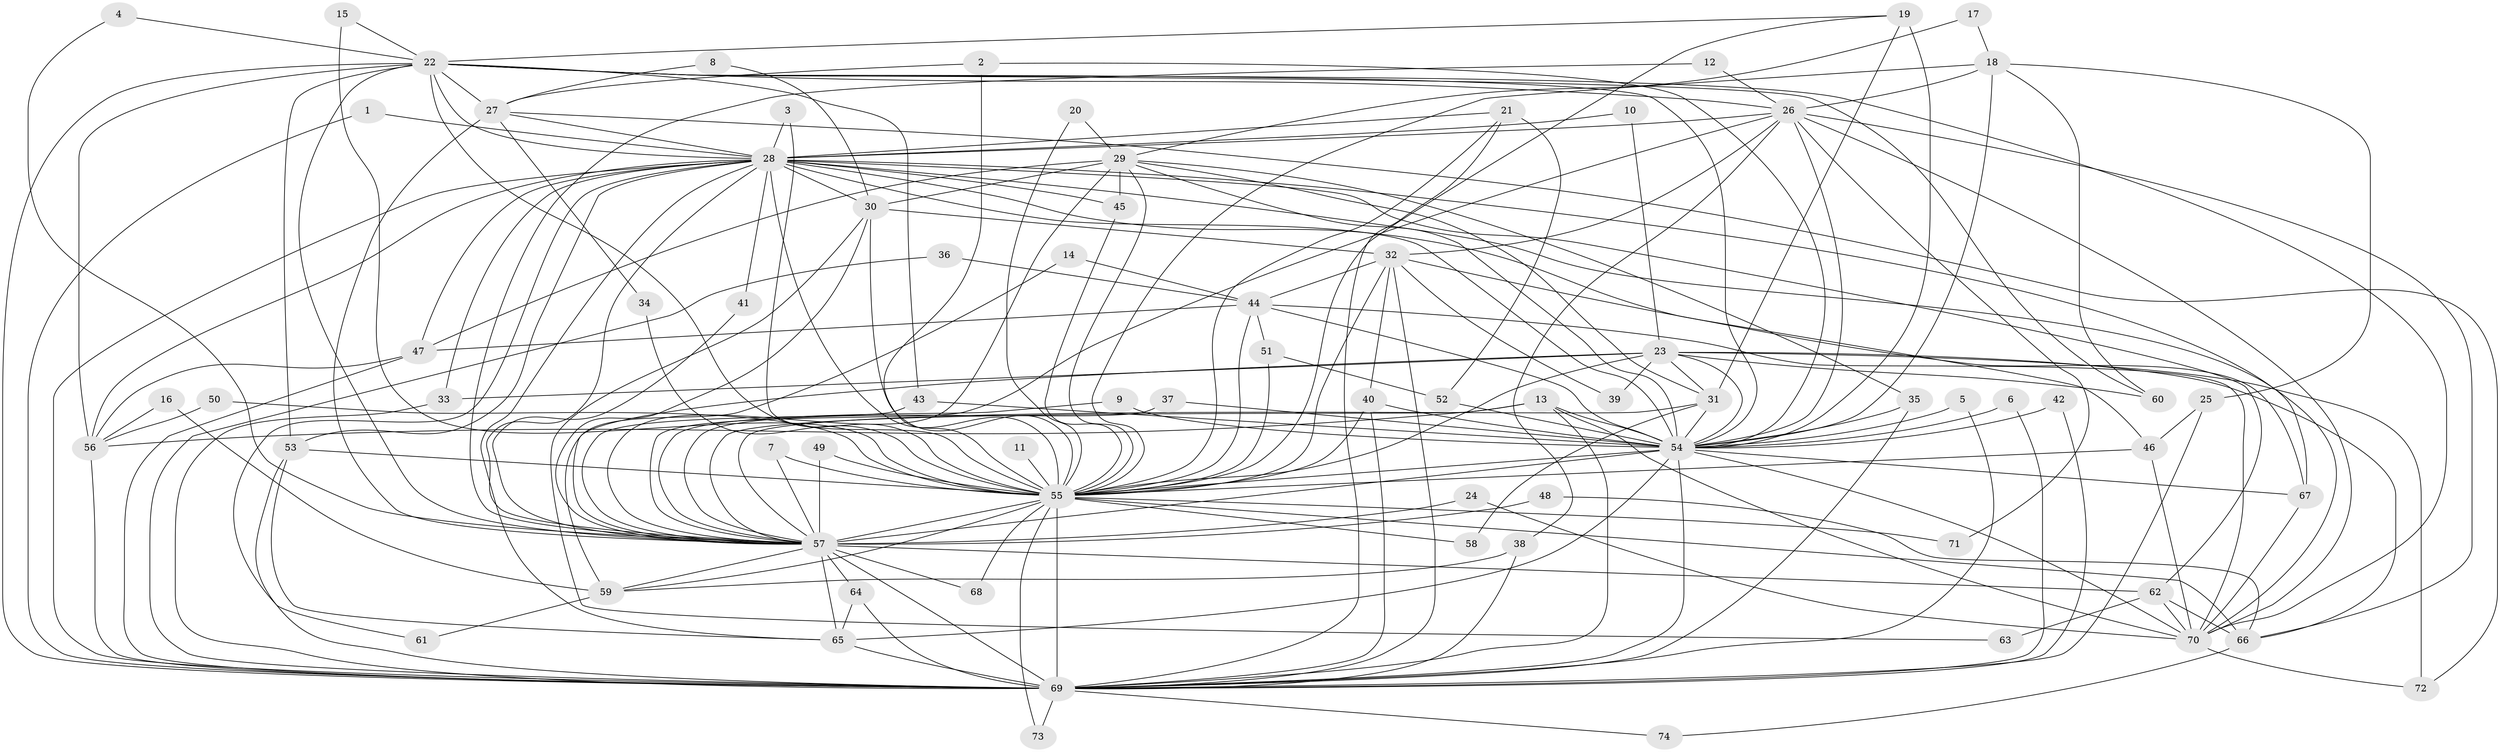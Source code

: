 // original degree distribution, {28: 0.006756756756756757, 13: 0.006756756756756757, 19: 0.02027027027027027, 22: 0.006756756756756757, 27: 0.006756756756756757, 33: 0.006756756756756757, 29: 0.006756756756756757, 21: 0.006756756756756757, 2: 0.527027027027027, 5: 0.033783783783783786, 3: 0.20945945945945946, 11: 0.006756756756756757, 7: 0.02702702702702703, 4: 0.07432432432432433, 6: 0.033783783783783786, 8: 0.013513513513513514, 9: 0.006756756756756757}
// Generated by graph-tools (version 1.1) at 2025/49/03/09/25 03:49:35]
// undirected, 74 vertices, 200 edges
graph export_dot {
graph [start="1"]
  node [color=gray90,style=filled];
  1;
  2;
  3;
  4;
  5;
  6;
  7;
  8;
  9;
  10;
  11;
  12;
  13;
  14;
  15;
  16;
  17;
  18;
  19;
  20;
  21;
  22;
  23;
  24;
  25;
  26;
  27;
  28;
  29;
  30;
  31;
  32;
  33;
  34;
  35;
  36;
  37;
  38;
  39;
  40;
  41;
  42;
  43;
  44;
  45;
  46;
  47;
  48;
  49;
  50;
  51;
  52;
  53;
  54;
  55;
  56;
  57;
  58;
  59;
  60;
  61;
  62;
  63;
  64;
  65;
  66;
  67;
  68;
  69;
  70;
  71;
  72;
  73;
  74;
  1 -- 28 [weight=1.0];
  1 -- 69 [weight=1.0];
  2 -- 27 [weight=1.0];
  2 -- 54 [weight=1.0];
  2 -- 55 [weight=1.0];
  3 -- 28 [weight=1.0];
  3 -- 55 [weight=1.0];
  4 -- 22 [weight=1.0];
  4 -- 57 [weight=1.0];
  5 -- 54 [weight=1.0];
  5 -- 69 [weight=1.0];
  6 -- 54 [weight=1.0];
  6 -- 69 [weight=1.0];
  7 -- 55 [weight=1.0];
  7 -- 57 [weight=1.0];
  8 -- 27 [weight=1.0];
  8 -- 30 [weight=1.0];
  9 -- 54 [weight=1.0];
  9 -- 57 [weight=1.0];
  10 -- 23 [weight=1.0];
  10 -- 28 [weight=1.0];
  11 -- 55 [weight=2.0];
  12 -- 26 [weight=1.0];
  12 -- 57 [weight=1.0];
  13 -- 54 [weight=1.0];
  13 -- 56 [weight=1.0];
  13 -- 57 [weight=1.0];
  13 -- 69 [weight=1.0];
  13 -- 70 [weight=1.0];
  14 -- 44 [weight=1.0];
  14 -- 57 [weight=1.0];
  15 -- 22 [weight=1.0];
  15 -- 55 [weight=1.0];
  16 -- 56 [weight=1.0];
  16 -- 59 [weight=1.0];
  17 -- 18 [weight=1.0];
  17 -- 29 [weight=1.0];
  18 -- 25 [weight=1.0];
  18 -- 26 [weight=1.0];
  18 -- 54 [weight=1.0];
  18 -- 55 [weight=1.0];
  18 -- 60 [weight=1.0];
  19 -- 22 [weight=1.0];
  19 -- 31 [weight=1.0];
  19 -- 54 [weight=2.0];
  19 -- 55 [weight=1.0];
  20 -- 29 [weight=1.0];
  20 -- 55 [weight=1.0];
  21 -- 28 [weight=1.0];
  21 -- 52 [weight=1.0];
  21 -- 55 [weight=1.0];
  21 -- 69 [weight=1.0];
  22 -- 26 [weight=1.0];
  22 -- 27 [weight=1.0];
  22 -- 28 [weight=1.0];
  22 -- 43 [weight=1.0];
  22 -- 53 [weight=1.0];
  22 -- 54 [weight=2.0];
  22 -- 55 [weight=3.0];
  22 -- 56 [weight=1.0];
  22 -- 57 [weight=2.0];
  22 -- 60 [weight=1.0];
  22 -- 69 [weight=1.0];
  22 -- 70 [weight=1.0];
  23 -- 31 [weight=1.0];
  23 -- 33 [weight=1.0];
  23 -- 39 [weight=1.0];
  23 -- 54 [weight=1.0];
  23 -- 55 [weight=2.0];
  23 -- 59 [weight=1.0];
  23 -- 60 [weight=1.0];
  23 -- 66 [weight=1.0];
  23 -- 72 [weight=1.0];
  24 -- 57 [weight=1.0];
  24 -- 70 [weight=1.0];
  25 -- 46 [weight=1.0];
  25 -- 69 [weight=1.0];
  26 -- 28 [weight=1.0];
  26 -- 32 [weight=1.0];
  26 -- 38 [weight=1.0];
  26 -- 54 [weight=1.0];
  26 -- 57 [weight=1.0];
  26 -- 66 [weight=1.0];
  26 -- 70 [weight=1.0];
  26 -- 71 [weight=1.0];
  27 -- 28 [weight=1.0];
  27 -- 34 [weight=1.0];
  27 -- 57 [weight=1.0];
  27 -- 72 [weight=1.0];
  28 -- 30 [weight=1.0];
  28 -- 33 [weight=1.0];
  28 -- 41 [weight=1.0];
  28 -- 45 [weight=1.0];
  28 -- 46 [weight=1.0];
  28 -- 47 [weight=1.0];
  28 -- 53 [weight=1.0];
  28 -- 54 [weight=2.0];
  28 -- 55 [weight=3.0];
  28 -- 56 [weight=1.0];
  28 -- 57 [weight=2.0];
  28 -- 61 [weight=1.0];
  28 -- 62 [weight=1.0];
  28 -- 65 [weight=1.0];
  28 -- 67 [weight=1.0];
  28 -- 69 [weight=1.0];
  28 -- 70 [weight=1.0];
  29 -- 30 [weight=1.0];
  29 -- 31 [weight=1.0];
  29 -- 35 [weight=1.0];
  29 -- 45 [weight=2.0];
  29 -- 47 [weight=1.0];
  29 -- 54 [weight=1.0];
  29 -- 55 [weight=1.0];
  29 -- 57 [weight=1.0];
  30 -- 32 [weight=1.0];
  30 -- 55 [weight=1.0];
  30 -- 57 [weight=1.0];
  30 -- 63 [weight=1.0];
  31 -- 54 [weight=1.0];
  31 -- 57 [weight=1.0];
  31 -- 58 [weight=1.0];
  32 -- 39 [weight=1.0];
  32 -- 40 [weight=2.0];
  32 -- 44 [weight=1.0];
  32 -- 55 [weight=1.0];
  32 -- 67 [weight=1.0];
  32 -- 69 [weight=1.0];
  33 -- 69 [weight=1.0];
  34 -- 55 [weight=1.0];
  35 -- 54 [weight=1.0];
  35 -- 69 [weight=1.0];
  36 -- 44 [weight=1.0];
  36 -- 69 [weight=1.0];
  37 -- 54 [weight=1.0];
  37 -- 57 [weight=1.0];
  38 -- 59 [weight=1.0];
  38 -- 69 [weight=1.0];
  40 -- 54 [weight=1.0];
  40 -- 55 [weight=1.0];
  40 -- 69 [weight=1.0];
  41 -- 57 [weight=1.0];
  42 -- 54 [weight=1.0];
  42 -- 69 [weight=1.0];
  43 -- 54 [weight=1.0];
  43 -- 57 [weight=1.0];
  44 -- 47 [weight=1.0];
  44 -- 51 [weight=1.0];
  44 -- 54 [weight=1.0];
  44 -- 55 [weight=1.0];
  44 -- 70 [weight=1.0];
  45 -- 55 [weight=1.0];
  46 -- 55 [weight=1.0];
  46 -- 70 [weight=1.0];
  47 -- 56 [weight=1.0];
  47 -- 69 [weight=2.0];
  48 -- 57 [weight=1.0];
  48 -- 66 [weight=1.0];
  49 -- 55 [weight=2.0];
  49 -- 57 [weight=1.0];
  50 -- 55 [weight=1.0];
  50 -- 56 [weight=1.0];
  51 -- 52 [weight=1.0];
  51 -- 55 [weight=2.0];
  52 -- 54 [weight=1.0];
  53 -- 55 [weight=1.0];
  53 -- 65 [weight=1.0];
  53 -- 69 [weight=1.0];
  54 -- 55 [weight=6.0];
  54 -- 57 [weight=4.0];
  54 -- 65 [weight=1.0];
  54 -- 67 [weight=1.0];
  54 -- 69 [weight=2.0];
  54 -- 70 [weight=1.0];
  55 -- 57 [weight=6.0];
  55 -- 58 [weight=1.0];
  55 -- 59 [weight=1.0];
  55 -- 66 [weight=2.0];
  55 -- 68 [weight=1.0];
  55 -- 69 [weight=3.0];
  55 -- 71 [weight=1.0];
  55 -- 73 [weight=1.0];
  56 -- 69 [weight=1.0];
  57 -- 59 [weight=1.0];
  57 -- 62 [weight=1.0];
  57 -- 64 [weight=1.0];
  57 -- 65 [weight=2.0];
  57 -- 68 [weight=1.0];
  57 -- 69 [weight=3.0];
  59 -- 61 [weight=1.0];
  62 -- 63 [weight=1.0];
  62 -- 66 [weight=1.0];
  62 -- 70 [weight=2.0];
  64 -- 65 [weight=1.0];
  64 -- 69 [weight=1.0];
  65 -- 69 [weight=2.0];
  66 -- 74 [weight=1.0];
  67 -- 70 [weight=1.0];
  69 -- 73 [weight=1.0];
  69 -- 74 [weight=1.0];
  70 -- 72 [weight=1.0];
}
